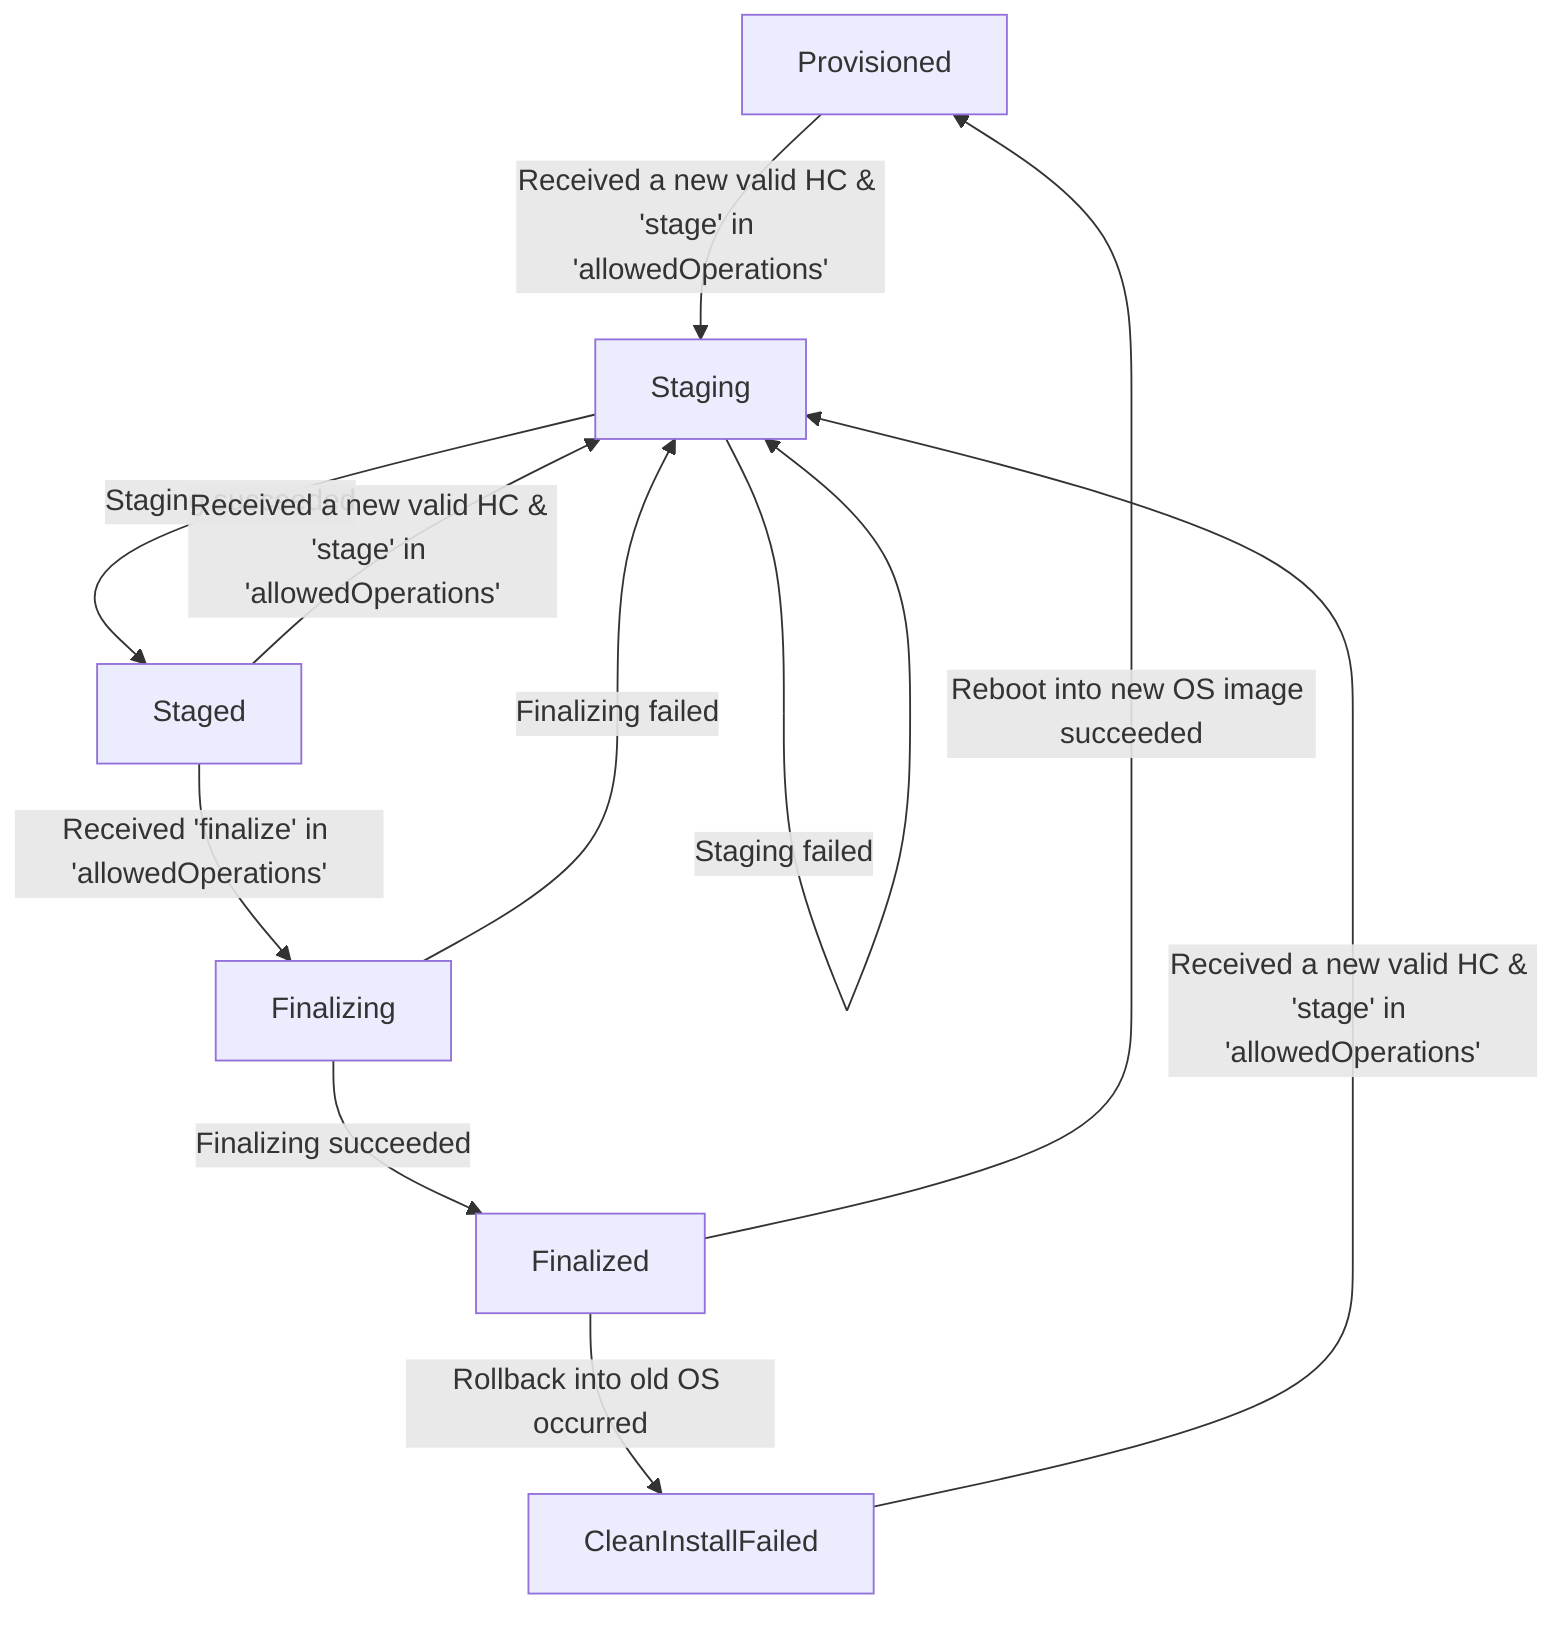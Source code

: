 graph TD
A[Provisioned] --> |Received a new valid HC & 'stage' in 'allowedOperations'|B[Staging]
B --> |Staging succeeded|C[Staged]
B --> |Staging failed|B
C --> |Received 'finalize' in 'allowedOperations'|E[Finalizing]
C --> |Received a new valid HC & 'stage' in 'allowedOperations'|B
E --> |Finalizing succeeded|F[Finalized]
E --> |Finalizing failed|B
F --> |Reboot into new OS image succeeded|A
F --> |Rollback into old OS occurred|D[CleanInstallFailed]
D --> |Received a new valid HC & 'stage' in 'allowedOperations'|B